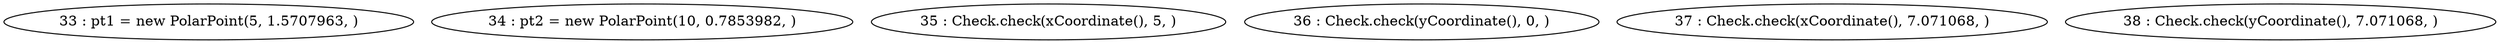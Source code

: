 digraph G {
"33 : pt1 = new PolarPoint(5, 1.5707963, )"
"34 : pt2 = new PolarPoint(10, 0.7853982, )"
"35 : Check.check(xCoordinate(), 5, )"
"36 : Check.check(yCoordinate(), 0, )"
"37 : Check.check(xCoordinate(), 7.071068, )"
"38 : Check.check(yCoordinate(), 7.071068, )"
}